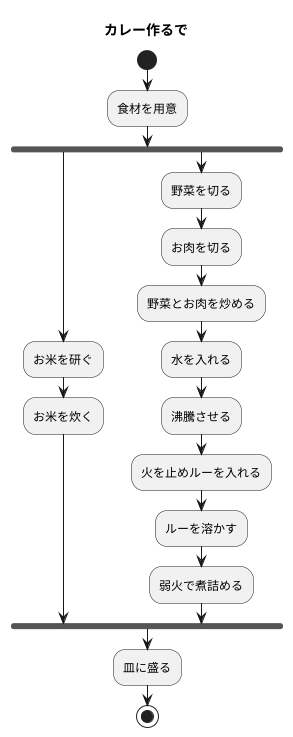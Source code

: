 @startuml 並列処理
title カレー作るで
start
:食材を用意;
fork
:お米を研ぐ;
:お米を炊く;
fork again
:野菜を切る;
:お肉を切る;
:野菜とお肉を炒める;
:水を入れる;
:沸騰させる;
:火を止めルーを入れる;
:ルーを溶かす;
:弱火で煮詰める;
end fork

:皿に盛る;
stop
@enduml